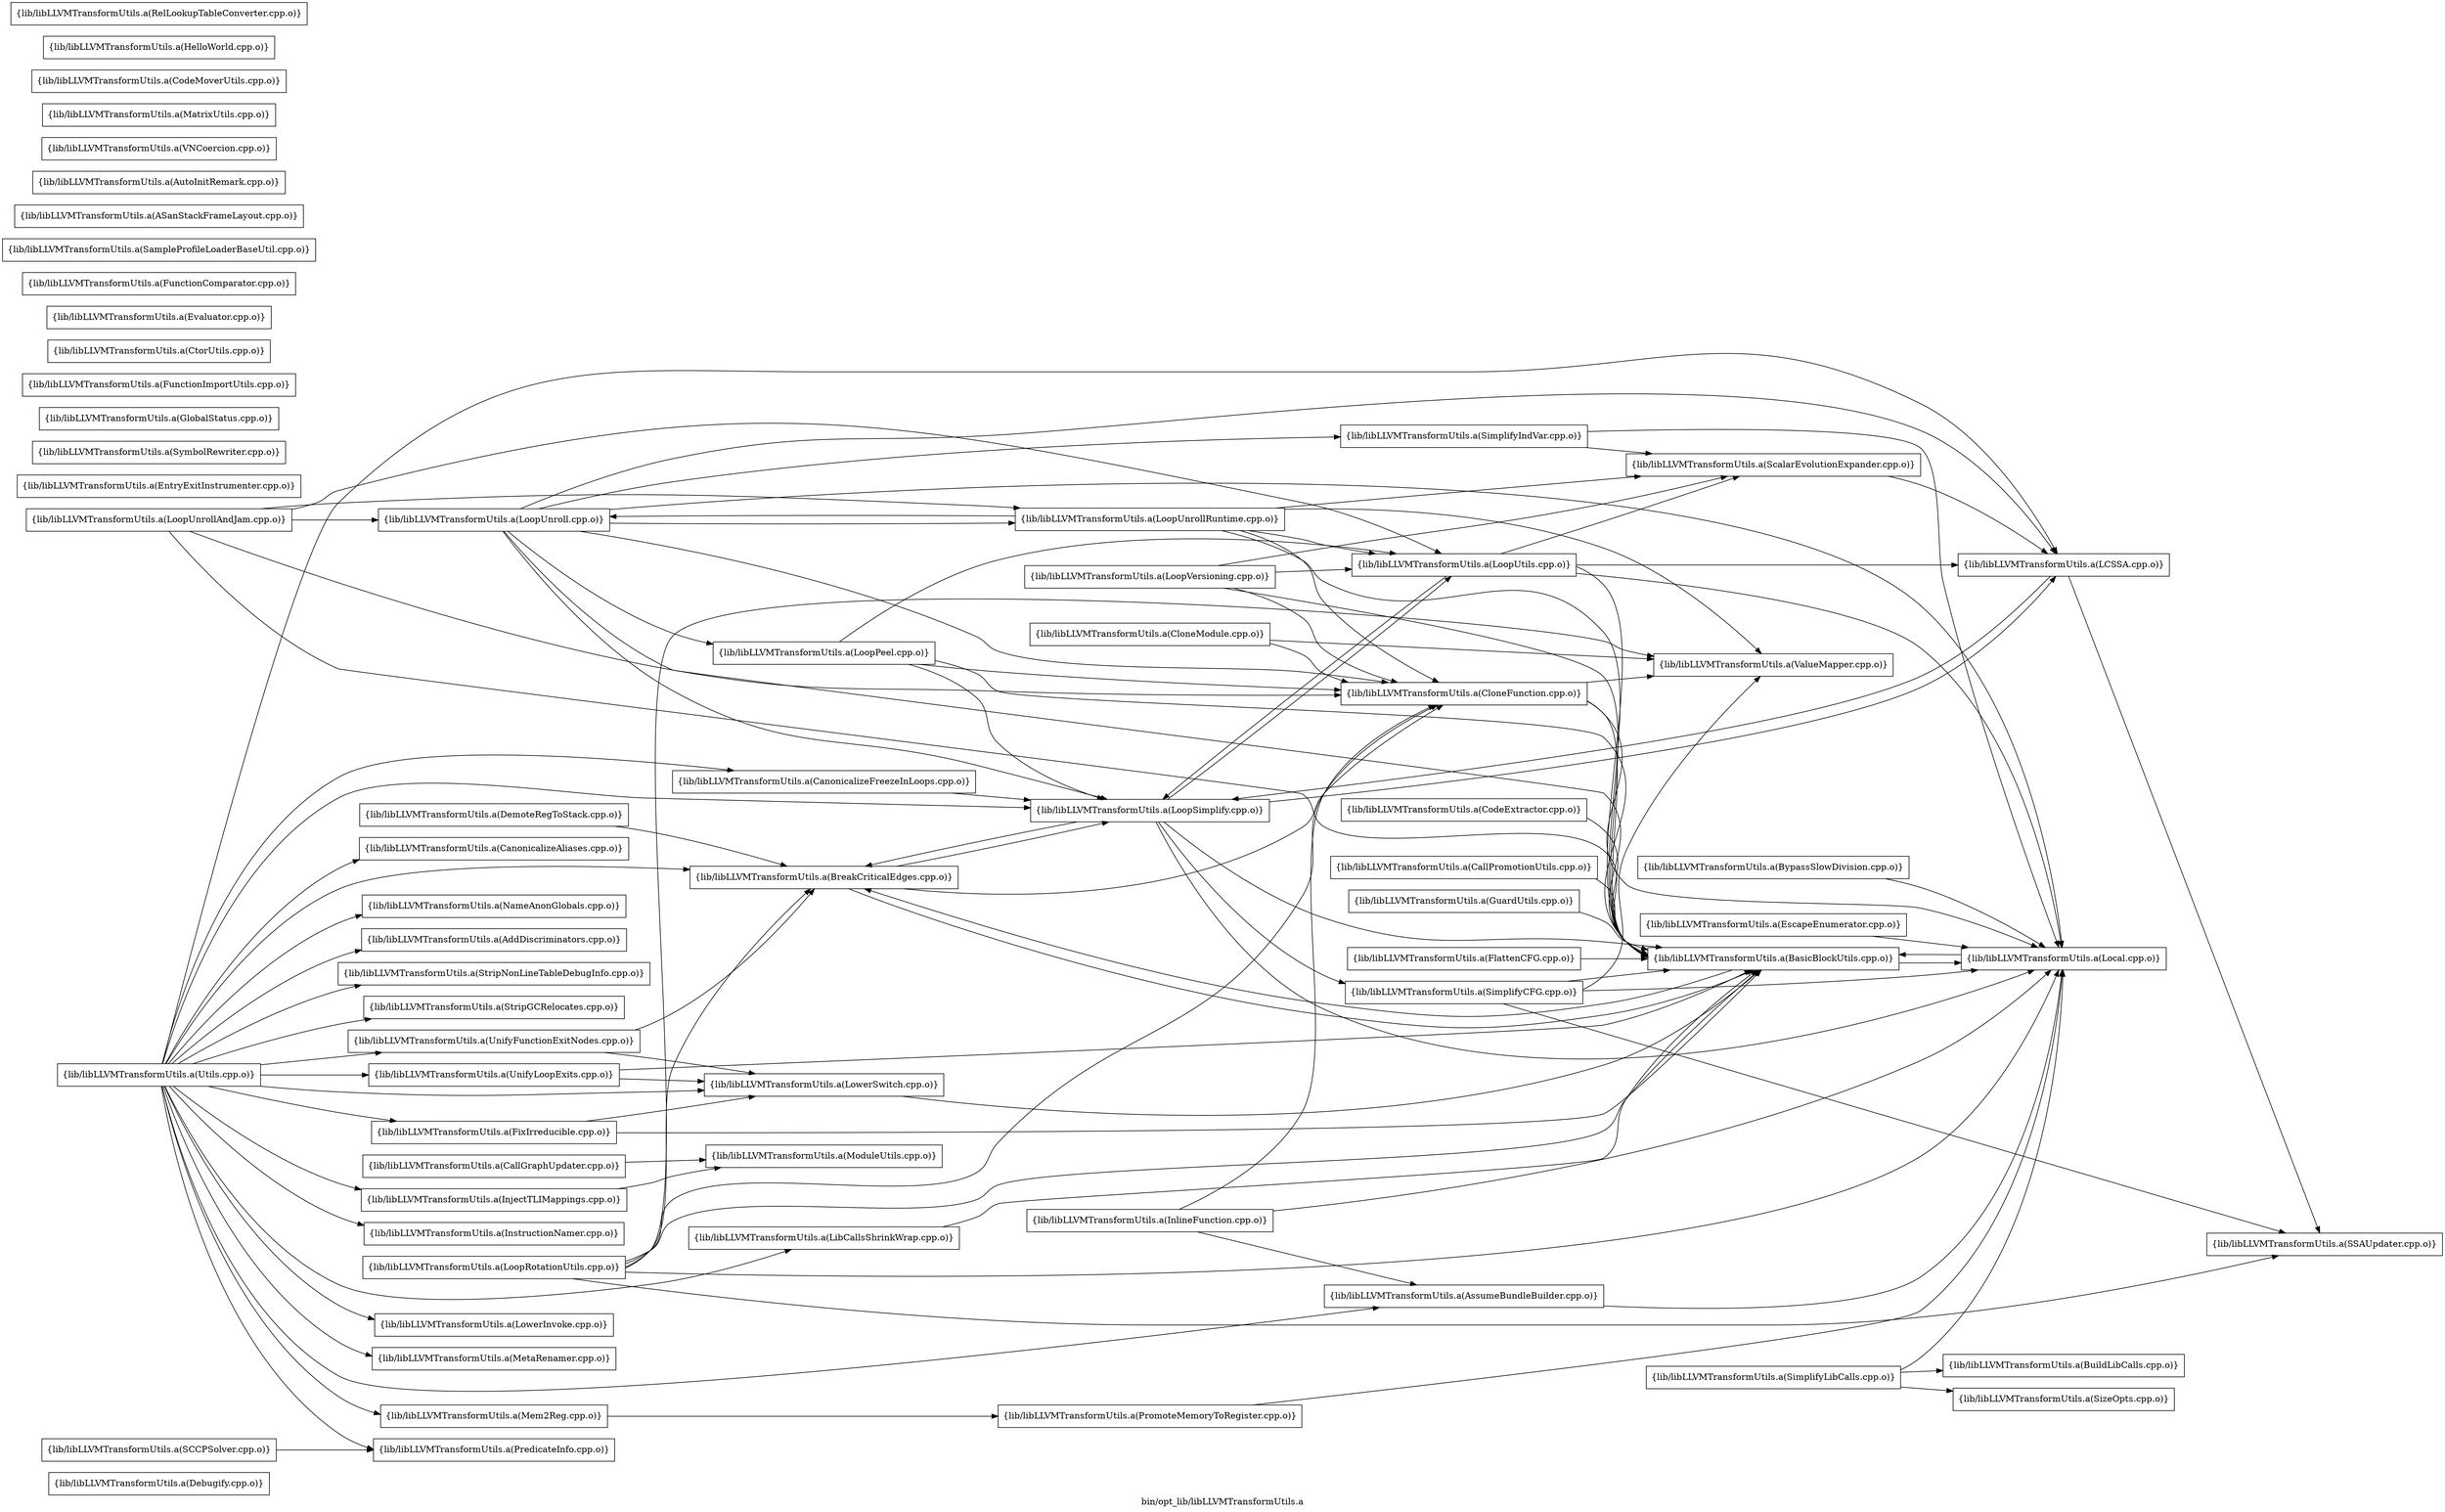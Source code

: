digraph "bin/opt_lib/libLLVMTransformUtils.a" {
	label="bin/opt_lib/libLLVMTransformUtils.a";
	rankdir=LR;

	Node0x556ea26c9628 [shape=record,shape=box,group=0,label="{lib/libLLVMTransformUtils.a(Debugify.cpp.o)}"];
	Node0x556ea26d9758 [shape=record,shape=box,group=0,label="{lib/libLLVMTransformUtils.a(BreakCriticalEdges.cpp.o)}"];
	Node0x556ea26d9758 -> Node0x556ea26da8d8;
	Node0x556ea26d9758 -> Node0x556ea26c7e68;
	Node0x556ea26d9758 -> Node0x556ea26cbd88;
	Node0x556ea26c70f8 [shape=record,shape=box,group=0,label="{lib/libLLVMTransformUtils.a(CloneModule.cpp.o)}"];
	Node0x556ea26c70f8 -> Node0x556ea26c7e68;
	Node0x556ea26c70f8 -> Node0x556ea26da018;
	Node0x556ea26c8638 [shape=record,shape=box,group=0,label="{lib/libLLVMTransformUtils.a(EntryExitInstrumenter.cpp.o)}"];
	Node0x556ea26c7148 [shape=record,shape=box,group=0,label="{lib/libLLVMTransformUtils.a(FixIrreducible.cpp.o)}"];
	Node0x556ea26c7148 -> Node0x556ea26da8d8;
	Node0x556ea26c7148 -> Node0x556ea26cf0c8;
	Node0x556ea26e9ce8 [shape=record,shape=box,group=0,label="{lib/libLLVMTransformUtils.a(InjectTLIMappings.cpp.o)}"];
	Node0x556ea26e9ce8 -> Node0x556ea26d4b18;
	Node0x556ea26ee248 [shape=record,shape=box,group=0,label="{lib/libLLVMTransformUtils.a(InstructionNamer.cpp.o)}"];
	Node0x556ea26edf28 [shape=record,shape=box,group=0,label="{lib/libLLVMTransformUtils.a(LCSSA.cpp.o)}"];
	Node0x556ea26edf28 -> Node0x556ea26cbd88;
	Node0x556ea26edf28 -> Node0x556ea26d95c8;
	Node0x556ea26ed348 [shape=record,shape=box,group=0,label="{lib/libLLVMTransformUtils.a(LibCallsShrinkWrap.cpp.o)}"];
	Node0x556ea26ed348 -> Node0x556ea26da8d8;
	Node0x556ea26cbd88 [shape=record,shape=box,group=0,label="{lib/libLLVMTransformUtils.a(LoopSimplify.cpp.o)}"];
	Node0x556ea26cbd88 -> Node0x556ea26da8d8;
	Node0x556ea26cbd88 -> Node0x556ea26d9758;
	Node0x556ea26cbd88 -> Node0x556ea26edf28;
	Node0x556ea26cbd88 -> Node0x556ea26eccb8;
	Node0x556ea26cbd88 -> Node0x556ea26cd9f8;
	Node0x556ea26cbd88 -> Node0x556ea26d8678;
	Node0x556ea26cf1b8 [shape=record,shape=box,group=0,label="{lib/libLLVMTransformUtils.a(LowerInvoke.cpp.o)}"];
	Node0x556ea26cf0c8 [shape=record,shape=box,group=0,label="{lib/libLLVMTransformUtils.a(LowerSwitch.cpp.o)}"];
	Node0x556ea26cf0c8 -> Node0x556ea26da8d8;
	Node0x556ea26d09c8 [shape=record,shape=box,group=0,label="{lib/libLLVMTransformUtils.a(Mem2Reg.cpp.o)}"];
	Node0x556ea26d09c8 -> Node0x556ea26d2f98;
	Node0x556ea26c71e8 [shape=record,shape=box,group=0,label="{lib/libLLVMTransformUtils.a(MetaRenamer.cpp.o)}"];
	Node0x556ea26dbff8 [shape=record,shape=box,group=0,label="{lib/libLLVMTransformUtils.a(SymbolRewriter.cpp.o)}"];
	Node0x556ea26dcc78 [shape=record,shape=box,group=0,label="{lib/libLLVMTransformUtils.a(UnifyFunctionExitNodes.cpp.o)}"];
	Node0x556ea26dcc78 -> Node0x556ea26d9758;
	Node0x556ea26dcc78 -> Node0x556ea26cf0c8;
	Node0x556ea26d8f38 [shape=record,shape=box,group=0,label="{lib/libLLVMTransformUtils.a(UnifyLoopExits.cpp.o)}"];
	Node0x556ea26d8f38 -> Node0x556ea26da8d8;
	Node0x556ea26d8f38 -> Node0x556ea26cf0c8;
	Node0x556ea26d82b8 [shape=record,shape=box,group=0,label="{lib/libLLVMTransformUtils.a(Utils.cpp.o)}"];
	Node0x556ea26d82b8 -> Node0x556ea26e08c8;
	Node0x556ea26d82b8 -> Node0x556ea26d9758;
	Node0x556ea26d82b8 -> Node0x556ea26c8368;
	Node0x556ea26d82b8 -> Node0x556ea26c8138;
	Node0x556ea26d82b8 -> Node0x556ea26c7148;
	Node0x556ea26d82b8 -> Node0x556ea26e9ce8;
	Node0x556ea26d82b8 -> Node0x556ea26ee248;
	Node0x556ea26d82b8 -> Node0x556ea26edf28;
	Node0x556ea26d82b8 -> Node0x556ea26ed348;
	Node0x556ea26d82b8 -> Node0x556ea26cbd88;
	Node0x556ea26d82b8 -> Node0x556ea26cf1b8;
	Node0x556ea26d82b8 -> Node0x556ea26cf0c8;
	Node0x556ea26d82b8 -> Node0x556ea26d09c8;
	Node0x556ea26d82b8 -> Node0x556ea26c71e8;
	Node0x556ea26d82b8 -> Node0x556ea26d16e8;
	Node0x556ea26d82b8 -> Node0x556ea26d1418;
	Node0x556ea26d82b8 -> Node0x556ea26dcc78;
	Node0x556ea26d82b8 -> Node0x556ea26d8f38;
	Node0x556ea26d82b8 -> Node0x556ea26d8948;
	Node0x556ea26d82b8 -> Node0x556ea26da478;
	Node0x556ea26d82b8 -> Node0x556ea26d9848;
	Node0x556ea26da8d8 [shape=record,shape=box,group=0,label="{lib/libLLVMTransformUtils.a(BasicBlockUtils.cpp.o)}"];
	Node0x556ea26da8d8 -> Node0x556ea26d9758;
	Node0x556ea26da8d8 -> Node0x556ea26eccb8;
	Node0x556ea26eccb8 [shape=record,shape=box,group=0,label="{lib/libLLVMTransformUtils.a(Local.cpp.o)}"];
	Node0x556ea26eccb8 -> Node0x556ea26da8d8;
	Node0x556ea26d9208 [shape=record,shape=box,group=0,label="{lib/libLLVMTransformUtils.a(BypassSlowDivision.cpp.o)}"];
	Node0x556ea26d9208 -> Node0x556ea26eccb8;
	Node0x556ea26d9e38 [shape=record,shape=box,group=0,label="{lib/libLLVMTransformUtils.a(SimplifyLibCalls.cpp.o)}"];
	Node0x556ea26d9e38 -> Node0x556ea26d8fd8;
	Node0x556ea26d9e38 -> Node0x556ea26eccb8;
	Node0x556ea26d9e38 -> Node0x556ea26dc688;
	Node0x556ea26dc688 [shape=record,shape=box,group=0,label="{lib/libLLVMTransformUtils.a(SizeOpts.cpp.o)}"];
	Node0x556ea26d8678 [shape=record,shape=box,group=0,label="{lib/libLLVMTransformUtils.a(SimplifyCFG.cpp.o)}"];
	Node0x556ea26d8678 -> Node0x556ea26da8d8;
	Node0x556ea26d8678 -> Node0x556ea26eccb8;
	Node0x556ea26d8678 -> Node0x556ea26d95c8;
	Node0x556ea26d8678 -> Node0x556ea26da018;
	Node0x556ea26cd9f8 [shape=record,shape=box,group=0,label="{lib/libLLVMTransformUtils.a(LoopUtils.cpp.o)}"];
	Node0x556ea26cd9f8 -> Node0x556ea26da8d8;
	Node0x556ea26cd9f8 -> Node0x556ea26edf28;
	Node0x556ea26cd9f8 -> Node0x556ea26eccb8;
	Node0x556ea26cd9f8 -> Node0x556ea26cbd88;
	Node0x556ea26cd9f8 -> Node0x556ea26d2cc8;
	Node0x556ea26d2cc8 [shape=record,shape=box,group=0,label="{lib/libLLVMTransformUtils.a(ScalarEvolutionExpander.cpp.o)}"];
	Node0x556ea26d2cc8 -> Node0x556ea26edf28;
	Node0x556ea26d4b18 [shape=record,shape=box,group=0,label="{lib/libLLVMTransformUtils.a(ModuleUtils.cpp.o)}"];
	Node0x556ea26ea198 [shape=record,shape=box,group=0,label="{lib/libLLVMTransformUtils.a(InlineFunction.cpp.o)}"];
	Node0x556ea26ea198 -> Node0x556ea26e08c8;
	Node0x556ea26ea198 -> Node0x556ea26c7e68;
	Node0x556ea26ea198 -> Node0x556ea26eccb8;
	Node0x556ea26c8e08 [shape=record,shape=box,group=0,label="{lib/libLLVMTransformUtils.a(DemoteRegToStack.cpp.o)}"];
	Node0x556ea26c8e08 -> Node0x556ea26d9758;
	Node0x556ea26c8138 [shape=record,shape=box,group=0,label="{lib/libLLVMTransformUtils.a(CanonicalizeFreezeInLoops.cpp.o)}"];
	Node0x556ea26c8138 -> Node0x556ea26cbd88;
	Node0x556ea26c7f08 [shape=record,shape=box,group=0,label="{lib/libLLVMTransformUtils.a(EscapeEnumerator.cpp.o)}"];
	Node0x556ea26c7f08 -> Node0x556ea26eccb8;
	Node0x556ea26c7e68 [shape=record,shape=box,group=0,label="{lib/libLLVMTransformUtils.a(CloneFunction.cpp.o)}"];
	Node0x556ea26c7e68 -> Node0x556ea26da8d8;
	Node0x556ea26c7e68 -> Node0x556ea26eccb8;
	Node0x556ea26c7e68 -> Node0x556ea26da018;
	Node0x556ea26d95c8 [shape=record,shape=box,group=0,label="{lib/libLLVMTransformUtils.a(SSAUpdater.cpp.o)}"];
	Node0x556ea26da018 [shape=record,shape=box,group=0,label="{lib/libLLVMTransformUtils.a(ValueMapper.cpp.o)}"];
	Node0x556ea26d2f98 [shape=record,shape=box,group=0,label="{lib/libLLVMTransformUtils.a(PromoteMemoryToRegister.cpp.o)}"];
	Node0x556ea26d2f98 -> Node0x556ea26eccb8;
	Node0x556ea26c9088 [shape=record,shape=box,group=0,label="{lib/libLLVMTransformUtils.a(CallGraphUpdater.cpp.o)}"];
	Node0x556ea26c9088 -> Node0x556ea26d4b18;
	Node0x556ea26eb098 [shape=record,shape=box,group=0,label="{lib/libLLVMTransformUtils.a(GlobalStatus.cpp.o)}"];
	Node0x556ea26ebd68 [shape=record,shape=box,group=0,label="{lib/libLLVMTransformUtils.a(FunctionImportUtils.cpp.o)}"];
	Node0x556ea26c9ad8 [shape=record,shape=box,group=0,label="{lib/libLLVMTransformUtils.a(CtorUtils.cpp.o)}"];
	Node0x556ea26c7878 [shape=record,shape=box,group=0,label="{lib/libLLVMTransformUtils.a(Evaluator.cpp.o)}"];
	Node0x556ea26caac8 [shape=record,shape=box,group=0,label="{lib/libLLVMTransformUtils.a(CodeExtractor.cpp.o)}"];
	Node0x556ea26caac8 -> Node0x556ea26da8d8;
	Node0x556ea26d8fd8 [shape=record,shape=box,group=0,label="{lib/libLLVMTransformUtils.a(BuildLibCalls.cpp.o)}"];
	Node0x556ea26d8b28 [shape=record,shape=box,group=0,label="{lib/libLLVMTransformUtils.a(CallPromotionUtils.cpp.o)}"];
	Node0x556ea26d8b28 -> Node0x556ea26da8d8;
	Node0x556ea26c72d8 [shape=record,shape=box,group=0,label="{lib/libLLVMTransformUtils.a(FunctionComparator.cpp.o)}"];
	Node0x556ea26e08c8 [shape=record,shape=box,group=0,label="{lib/libLLVMTransformUtils.a(AssumeBundleBuilder.cpp.o)}"];
	Node0x556ea26e08c8 -> Node0x556ea26eccb8;
	Node0x556ea26c8368 [shape=record,shape=box,group=0,label="{lib/libLLVMTransformUtils.a(CanonicalizeAliases.cpp.o)}"];
	Node0x556ea26d16e8 [shape=record,shape=box,group=0,label="{lib/libLLVMTransformUtils.a(NameAnonGlobals.cpp.o)}"];
	Node0x556ea26d8df8 [shape=record,shape=box,group=0,label="{lib/libLLVMTransformUtils.a(SampleProfileLoaderBaseUtil.cpp.o)}"];
	Node0x556ea26d1418 [shape=record,shape=box,group=0,label="{lib/libLLVMTransformUtils.a(PredicateInfo.cpp.o)}"];
	Node0x556ea26e0058 [shape=record,shape=box,group=0,label="{lib/libLLVMTransformUtils.a(ASanStackFrameLayout.cpp.o)}"];
	Node0x556ea26da428 [shape=record,shape=box,group=0,label="{lib/libLLVMTransformUtils.a(AutoInitRemark.cpp.o)}"];
	Node0x556ea26eaf08 [shape=record,shape=box,group=0,label="{lib/libLLVMTransformUtils.a(GuardUtils.cpp.o)}"];
	Node0x556ea26eaf08 -> Node0x556ea26da8d8;
	Node0x556ea26d6d78 [shape=record,shape=box,group=0,label="{lib/libLLVMTransformUtils.a(VNCoercion.cpp.o)}"];
	Node0x556ea26da6a8 [shape=record,shape=box,group=0,label="{lib/libLLVMTransformUtils.a(SimplifyIndVar.cpp.o)}"];
	Node0x556ea26da6a8 -> Node0x556ea26eccb8;
	Node0x556ea26da6a8 -> Node0x556ea26d2cc8;
	Node0x556ea26cea38 [shape=record,shape=box,group=0,label="{lib/libLLVMTransformUtils.a(LoopVersioning.cpp.o)}"];
	Node0x556ea26cea38 -> Node0x556ea26da8d8;
	Node0x556ea26cea38 -> Node0x556ea26c7e68;
	Node0x556ea26cea38 -> Node0x556ea26cd9f8;
	Node0x556ea26cea38 -> Node0x556ea26d2cc8;
	Node0x556ea26e7498 [shape=record,shape=box,group=0,label="{lib/libLLVMTransformUtils.a(LoopRotationUtils.cpp.o)}"];
	Node0x556ea26e7498 -> Node0x556ea26da8d8;
	Node0x556ea26e7498 -> Node0x556ea26d9758;
	Node0x556ea26e7498 -> Node0x556ea26c7e68;
	Node0x556ea26e7498 -> Node0x556ea26eccb8;
	Node0x556ea26e7498 -> Node0x556ea26d95c8;
	Node0x556ea26e7498 -> Node0x556ea26da018;
	Node0x556ea26eca38 [shape=record,shape=box,group=0,label="{lib/libLLVMTransformUtils.a(LoopPeel.cpp.o)}"];
	Node0x556ea26eca38 -> Node0x556ea26da8d8;
	Node0x556ea26eca38 -> Node0x556ea26c7e68;
	Node0x556ea26eca38 -> Node0x556ea26cbd88;
	Node0x556ea26eca38 -> Node0x556ea26cd9f8;
	Node0x556ea26cc468 [shape=record,shape=box,group=0,label="{lib/libLLVMTransformUtils.a(LoopUnroll.cpp.o)}"];
	Node0x556ea26cc468 -> Node0x556ea26da8d8;
	Node0x556ea26cc468 -> Node0x556ea26c7e68;
	Node0x556ea26cc468 -> Node0x556ea26edf28;
	Node0x556ea26cc468 -> Node0x556ea26eccb8;
	Node0x556ea26cc468 -> Node0x556ea26eca38;
	Node0x556ea26cc468 -> Node0x556ea26cbd88;
	Node0x556ea26cc468 -> Node0x556ea26cd2c8;
	Node0x556ea26cc468 -> Node0x556ea26da6a8;
	Node0x556ea26cd688 [shape=record,shape=box,group=0,label="{lib/libLLVMTransformUtils.a(LoopUnrollAndJam.cpp.o)}"];
	Node0x556ea26cd688 -> Node0x556ea26da8d8;
	Node0x556ea26cd688 -> Node0x556ea26c7e68;
	Node0x556ea26cd688 -> Node0x556ea26cc468;
	Node0x556ea26cd688 -> Node0x556ea26cd2c8;
	Node0x556ea26cd688 -> Node0x556ea26cd9f8;
	Node0x556ea26cf988 [shape=record,shape=box,group=0,label="{lib/libLLVMTransformUtils.a(MatrixUtils.cpp.o)}"];
	Node0x556ea26d25e8 [shape=record,shape=box,group=0,label="{lib/libLLVMTransformUtils.a(SCCPSolver.cpp.o)}"];
	Node0x556ea26d25e8 -> Node0x556ea26d1418;
	Node0x556ea26c6b08 [shape=record,shape=box,group=0,label="{lib/libLLVMTransformUtils.a(FlattenCFG.cpp.o)}"];
	Node0x556ea26c6b08 -> Node0x556ea26da8d8;
	Node0x556ea26ca438 [shape=record,shape=box,group=0,label="{lib/libLLVMTransformUtils.a(CodeMoverUtils.cpp.o)}"];
	Node0x556ea26cd2c8 [shape=record,shape=box,group=0,label="{lib/libLLVMTransformUtils.a(LoopUnrollRuntime.cpp.o)}"];
	Node0x556ea26cd2c8 -> Node0x556ea26da8d8;
	Node0x556ea26cd2c8 -> Node0x556ea26c7e68;
	Node0x556ea26cd2c8 -> Node0x556ea26cc468;
	Node0x556ea26cd2c8 -> Node0x556ea26cd9f8;
	Node0x556ea26cd2c8 -> Node0x556ea26d2cc8;
	Node0x556ea26cd2c8 -> Node0x556ea26da018;
	Node0x556ea26d8948 [shape=record,shape=box,group=0,label="{lib/libLLVMTransformUtils.a(AddDiscriminators.cpp.o)}"];
	Node0x556ea26da478 [shape=record,shape=box,group=0,label="{lib/libLLVMTransformUtils.a(StripNonLineTableDebugInfo.cpp.o)}"];
	Node0x556ea26d9848 [shape=record,shape=box,group=0,label="{lib/libLLVMTransformUtils.a(StripGCRelocates.cpp.o)}"];
	Node0x556ea26e61d8 [shape=record,shape=box,group=0,label="{lib/libLLVMTransformUtils.a(HelloWorld.cpp.o)}"];
	Node0x556ea26ce538 [shape=record,shape=box,group=0,label="{lib/libLLVMTransformUtils.a(RelLookupTableConverter.cpp.o)}"];
}
